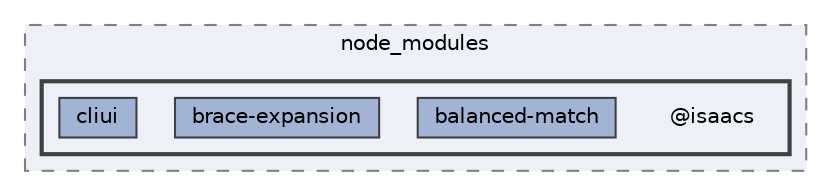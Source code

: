digraph "C:/Users/arisc/OneDrive/Documents/GitHub/FINAL/EcoEats-Project/node_modules/@isaacs"
{
 // LATEX_PDF_SIZE
  bgcolor="transparent";
  edge [fontname=Helvetica,fontsize=10,labelfontname=Helvetica,labelfontsize=10];
  node [fontname=Helvetica,fontsize=10,shape=box,height=0.2,width=0.4];
  compound=true
  subgraph clusterdir_5091f2b68170d33f954320199e2fed0a {
    graph [ bgcolor="#edf0f7", pencolor="grey50", label="node_modules", fontname=Helvetica,fontsize=10 style="filled,dashed", URL="dir_5091f2b68170d33f954320199e2fed0a.html",tooltip=""]
  subgraph clusterdir_f4fbb712b37becd63d869b3d54cc0403 {
    graph [ bgcolor="#edf0f7", pencolor="grey25", label="", fontname=Helvetica,fontsize=10 style="filled,bold", URL="dir_f4fbb712b37becd63d869b3d54cc0403.html",tooltip=""]
    dir_f4fbb712b37becd63d869b3d54cc0403 [shape=plaintext, label="@isaacs"];
  dir_a58b7c1ee80b70f6249970869940f293 [label="balanced-match", fillcolor="#a2b4d6", color="grey25", style="filled", URL="dir_a58b7c1ee80b70f6249970869940f293.html",tooltip=""];
  dir_b1d95b239beb920986a4768af7ab6a76 [label="brace-expansion", fillcolor="#a2b4d6", color="grey25", style="filled", URL="dir_b1d95b239beb920986a4768af7ab6a76.html",tooltip=""];
  dir_9b622152c5c359c09aea9c93cf4a43b5 [label="cliui", fillcolor="#a2b4d6", color="grey25", style="filled", URL="dir_9b622152c5c359c09aea9c93cf4a43b5.html",tooltip=""];
  }
  }
}
